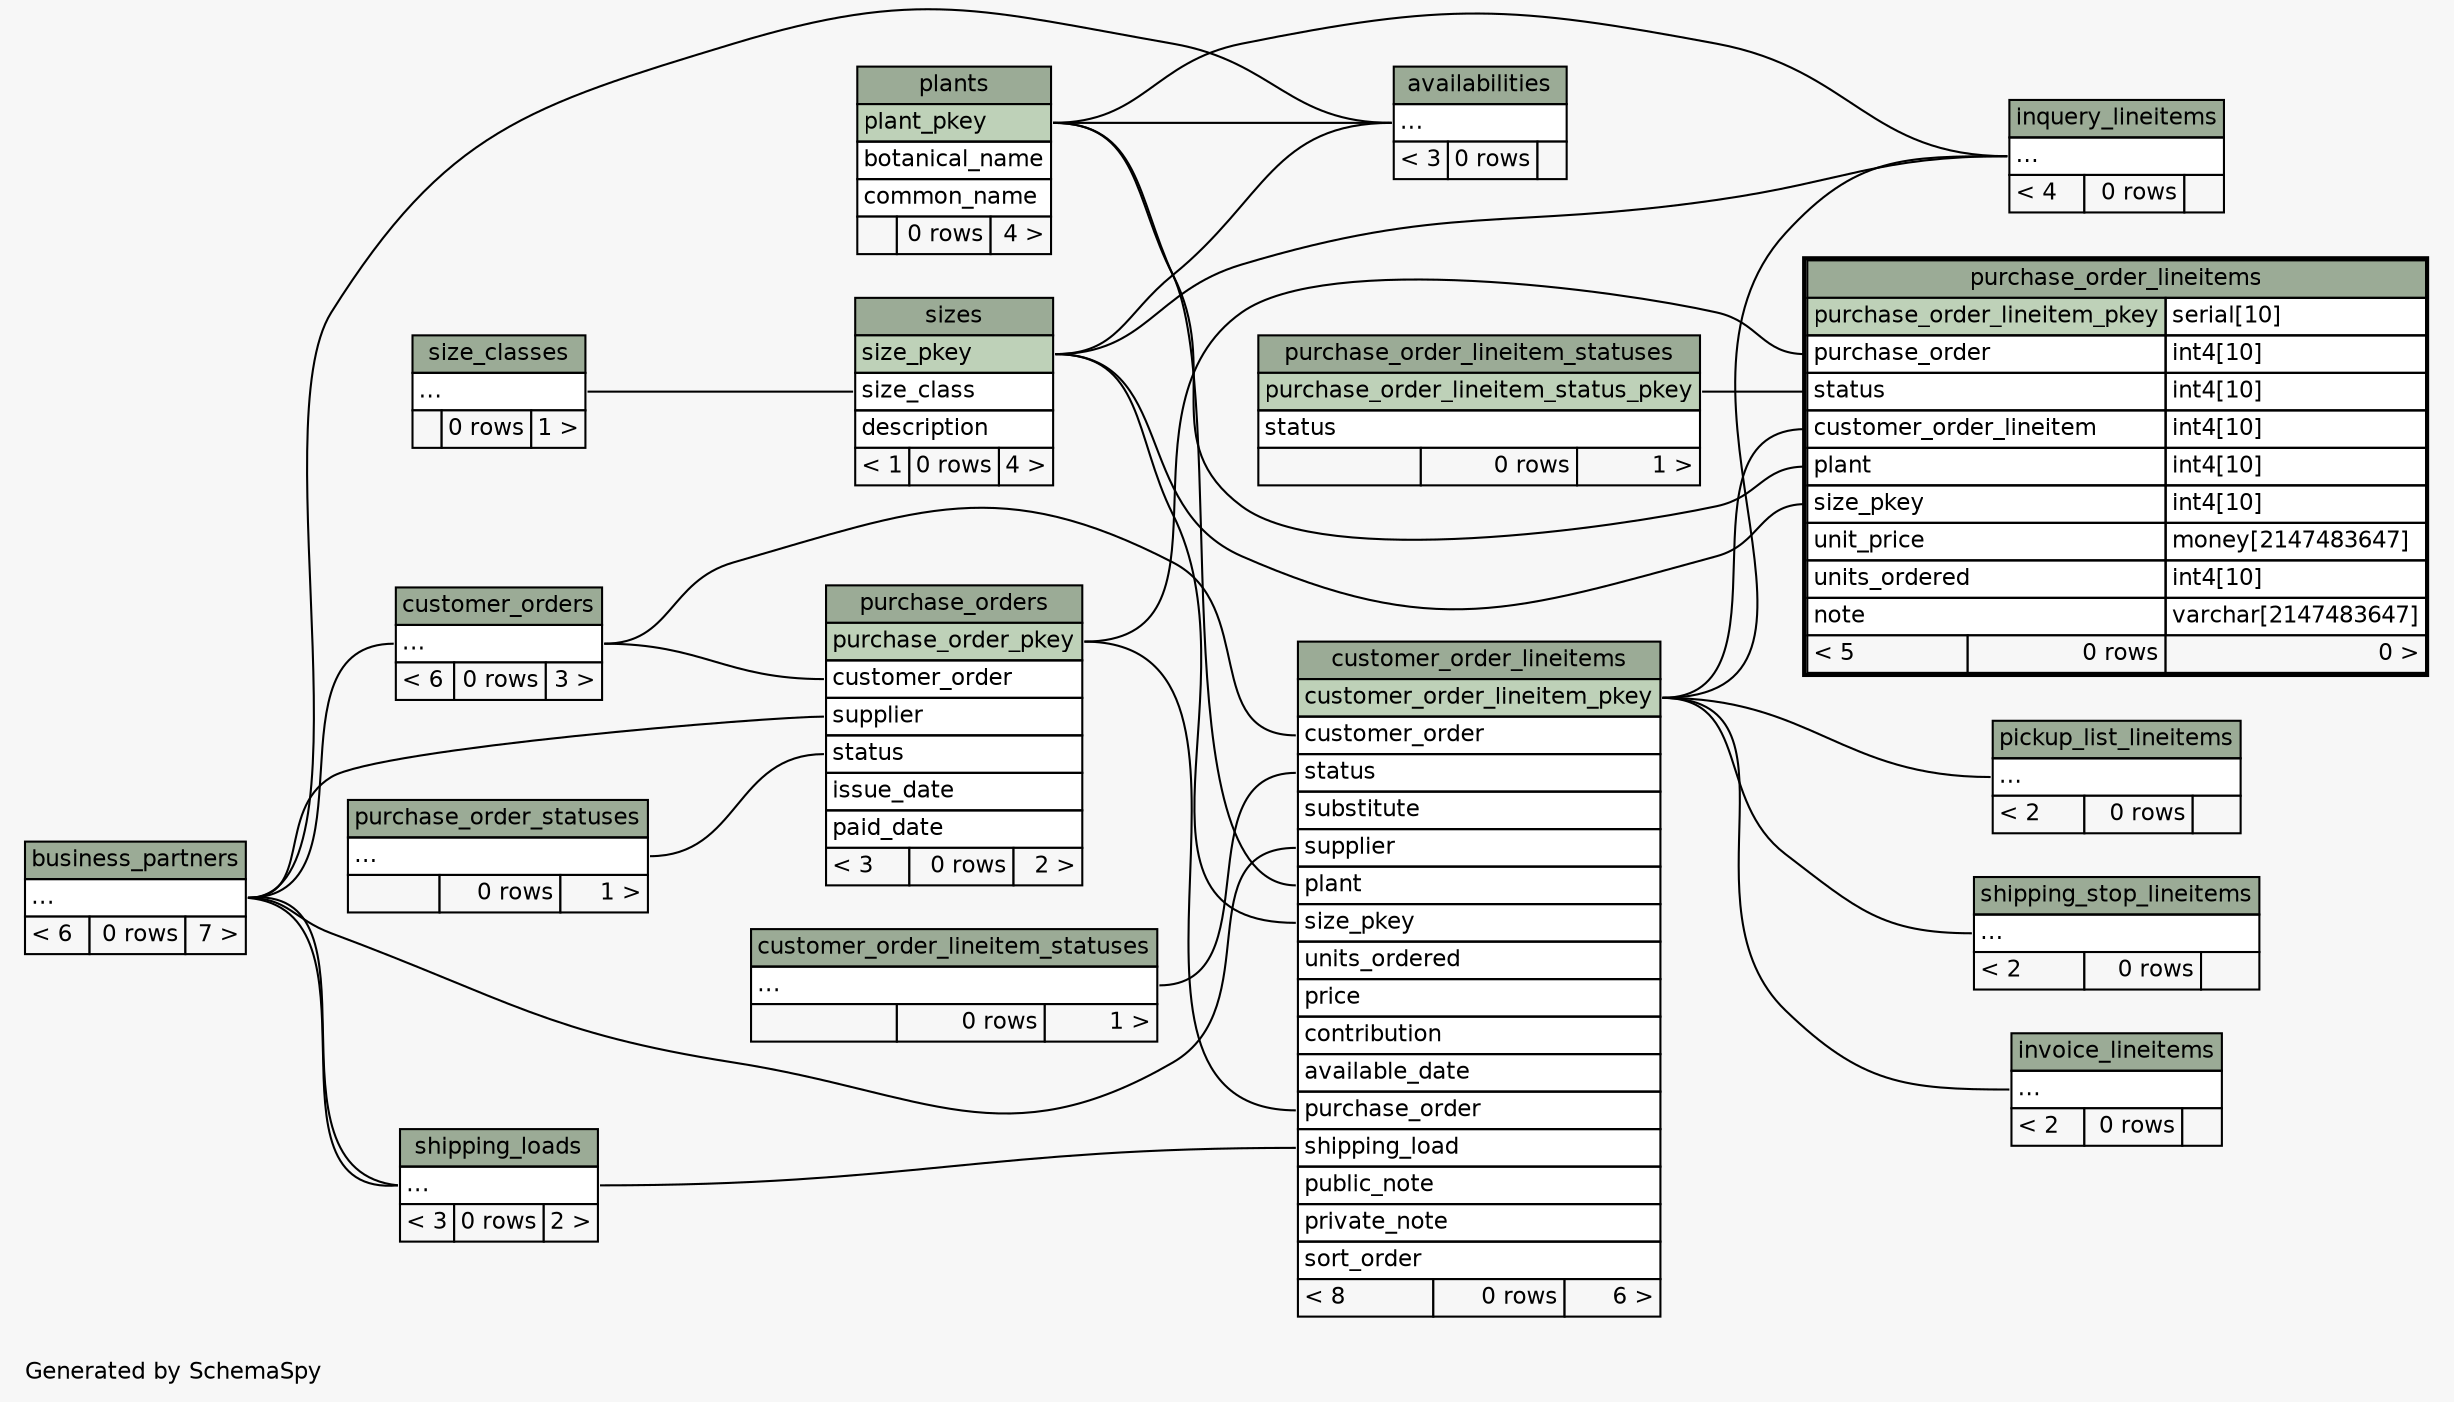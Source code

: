 // dot 2.20.2 on Linux 2.6.28-13-generic
// SchemaSpy rev 514
digraph "twoDegreesRelationshipsDiagram" {
  graph [
    rankdir="RL"
    bgcolor="#f7f7f7"
    label="\nGenerated by SchemaSpy"
    labeljust="l"
    nodesep="0.18"
    ranksep="0.46"
    fontname="Helvetica"
    fontsize="11"
  ];
  node [
    fontname="Helvetica"
    fontsize="11"
    shape="plaintext"
  ];
  edge [
    arrowsize="0.8"
  ];
  "availabilities":"elipses":w -> "plants":"plant_pkey":e [arrowhead=none arrowtail=crowodot];
  "availabilities":"elipses":w -> "sizes":"size_pkey":e [arrowhead=none arrowtail=crowodot];
  "availabilities":"elipses":w -> "business_partners":"elipses":e [arrowhead=none arrowtail=crowodot];
  "customer_order_lineitems":"customer_order":w -> "customer_orders":"elipses":e [arrowhead=none arrowtail=crowodot];
  "customer_order_lineitems":"plant":w -> "plants":"plant_pkey":e [arrowhead=none arrowtail=crowodot];
  "customer_order_lineitems":"purchase_order":w -> "purchase_orders":"purchase_order_pkey":e [arrowhead=none arrowtail=crowodot];
  "customer_order_lineitems":"shipping_load":w -> "shipping_loads":"elipses":e [arrowhead=none arrowtail=crowodot];
  "customer_order_lineitems":"size_pkey":w -> "sizes":"size_pkey":e [arrowhead=none arrowtail=crowodot];
  "customer_order_lineitems":"status":w -> "customer_order_lineitem_statuses":"elipses":e [arrowhead=none arrowtail=crowodot];
  "customer_order_lineitems":"supplier":w -> "business_partners":"elipses":e [arrowhead=none arrowtail=crowodot];
  "customer_orders":"elipses":w -> "business_partners":"elipses":e [arrowhead=none arrowtail=crowodot];
  "inquery_lineitems":"elipses":w -> "customer_order_lineitems":"customer_order_lineitem_pkey":e [arrowhead=none arrowtail=crowodot];
  "inquery_lineitems":"elipses":w -> "plants":"plant_pkey":e [arrowhead=none arrowtail=crowodot];
  "inquery_lineitems":"elipses":w -> "sizes":"size_pkey":e [arrowhead=none arrowtail=crowodot];
  "invoice_lineitems":"elipses":w -> "customer_order_lineitems":"customer_order_lineitem_pkey":e [arrowhead=none arrowtail=crowodot];
  "pickup_list_lineitems":"elipses":w -> "customer_order_lineitems":"customer_order_lineitem_pkey":e [arrowhead=none arrowtail=crowodot];
  "purchase_order_lineitems":"customer_order_lineitem":w -> "customer_order_lineitems":"customer_order_lineitem_pkey":e [arrowhead=none arrowtail=crowodot];
  "purchase_order_lineitems":"plant":w -> "plants":"plant_pkey":e [arrowhead=none arrowtail=crowodot];
  "purchase_order_lineitems":"purchase_order":w -> "purchase_orders":"purchase_order_pkey":e [arrowhead=none arrowtail=crowodot];
  "purchase_order_lineitems":"size_pkey":w -> "sizes":"size_pkey":e [arrowhead=none arrowtail=crowodot];
  "purchase_order_lineitems":"status":w -> "purchase_order_lineitem_statuses":"purchase_order_lineitem_status_pkey":e [arrowhead=none arrowtail=crowodot];
  "purchase_orders":"customer_order":w -> "customer_orders":"elipses":e [arrowhead=none arrowtail=crowodot];
  "purchase_orders":"status":w -> "purchase_order_statuses":"elipses":e [arrowhead=none arrowtail=crowodot];
  "purchase_orders":"supplier":w -> "business_partners":"elipses":e [arrowhead=none arrowtail=crowodot];
  "shipping_loads":"elipses":w -> "business_partners":"elipses":e [arrowhead=none arrowtail=crowodot];
  "shipping_loads":"elipses":w -> "business_partners":"elipses":e [arrowhead=none arrowtail=crowodot];
  "shipping_stop_lineitems":"elipses":w -> "customer_order_lineitems":"customer_order_lineitem_pkey":e [arrowhead=none arrowtail=crowodot];
  "sizes":"size_class":w -> "size_classes":"elipses":e [arrowhead=none arrowtail=crowodot];
  "availabilities" [
    label=<
    <TABLE BORDER="0" CELLBORDER="1" CELLSPACING="0" BGCOLOR="#ffffff">
      <TR><TD COLSPAN="3" BGCOLOR="#9bab96" ALIGN="CENTER">availabilities</TD></TR>
      <TR><TD PORT="elipses" COLSPAN="3" ALIGN="LEFT">...</TD></TR>
      <TR><TD ALIGN="LEFT" BGCOLOR="#f7f7f7">&lt; 3</TD><TD ALIGN="RIGHT" BGCOLOR="#f7f7f7">0 rows</TD><TD ALIGN="RIGHT" BGCOLOR="#f7f7f7">  </TD></TR>
    </TABLE>>
    URL="availabilities.html"
    tooltip="availabilities"
  ];
  "business_partners" [
    label=<
    <TABLE BORDER="0" CELLBORDER="1" CELLSPACING="0" BGCOLOR="#ffffff">
      <TR><TD COLSPAN="3" BGCOLOR="#9bab96" ALIGN="CENTER">business_partners</TD></TR>
      <TR><TD PORT="elipses" COLSPAN="3" ALIGN="LEFT">...</TD></TR>
      <TR><TD ALIGN="LEFT" BGCOLOR="#f7f7f7">&lt; 6</TD><TD ALIGN="RIGHT" BGCOLOR="#f7f7f7">0 rows</TD><TD ALIGN="RIGHT" BGCOLOR="#f7f7f7">7 &gt;</TD></TR>
    </TABLE>>
    URL="business_partners.html"
    tooltip="business_partners"
  ];
  "customer_order_lineitem_statuses" [
    label=<
    <TABLE BORDER="0" CELLBORDER="1" CELLSPACING="0" BGCOLOR="#ffffff">
      <TR><TD COLSPAN="3" BGCOLOR="#9bab96" ALIGN="CENTER">customer_order_lineitem_statuses</TD></TR>
      <TR><TD PORT="elipses" COLSPAN="3" ALIGN="LEFT">...</TD></TR>
      <TR><TD ALIGN="LEFT" BGCOLOR="#f7f7f7">  </TD><TD ALIGN="RIGHT" BGCOLOR="#f7f7f7">0 rows</TD><TD ALIGN="RIGHT" BGCOLOR="#f7f7f7">1 &gt;</TD></TR>
    </TABLE>>
    URL="customer_order_lineitem_statuses.html"
    tooltip="customer_order_lineitem_statuses"
  ];
  "customer_order_lineitems" [
    label=<
    <TABLE BORDER="0" CELLBORDER="1" CELLSPACING="0" BGCOLOR="#ffffff">
      <TR><TD COLSPAN="3" BGCOLOR="#9bab96" ALIGN="CENTER">customer_order_lineitems</TD></TR>
      <TR><TD PORT="customer_order_lineitem_pkey" COLSPAN="3" BGCOLOR="#bed1b8" ALIGN="LEFT">customer_order_lineitem_pkey</TD></TR>
      <TR><TD PORT="customer_order" COLSPAN="3" ALIGN="LEFT">customer_order</TD></TR>
      <TR><TD PORT="status" COLSPAN="3" ALIGN="LEFT">status</TD></TR>
      <TR><TD PORT="substitute" COLSPAN="3" ALIGN="LEFT">substitute</TD></TR>
      <TR><TD PORT="supplier" COLSPAN="3" ALIGN="LEFT">supplier</TD></TR>
      <TR><TD PORT="plant" COLSPAN="3" ALIGN="LEFT">plant</TD></TR>
      <TR><TD PORT="size_pkey" COLSPAN="3" ALIGN="LEFT">size_pkey</TD></TR>
      <TR><TD PORT="units_ordered" COLSPAN="3" ALIGN="LEFT">units_ordered</TD></TR>
      <TR><TD PORT="price" COLSPAN="3" ALIGN="LEFT">price</TD></TR>
      <TR><TD PORT="contribution" COLSPAN="3" ALIGN="LEFT">contribution</TD></TR>
      <TR><TD PORT="available_date" COLSPAN="3" ALIGN="LEFT">available_date</TD></TR>
      <TR><TD PORT="purchase_order" COLSPAN="3" ALIGN="LEFT">purchase_order</TD></TR>
      <TR><TD PORT="shipping_load" COLSPAN="3" ALIGN="LEFT">shipping_load</TD></TR>
      <TR><TD PORT="public_note" COLSPAN="3" ALIGN="LEFT">public_note</TD></TR>
      <TR><TD PORT="private_note" COLSPAN="3" ALIGN="LEFT">private_note</TD></TR>
      <TR><TD PORT="sort_order" COLSPAN="3" ALIGN="LEFT">sort_order</TD></TR>
      <TR><TD ALIGN="LEFT" BGCOLOR="#f7f7f7">&lt; 8</TD><TD ALIGN="RIGHT" BGCOLOR="#f7f7f7">0 rows</TD><TD ALIGN="RIGHT" BGCOLOR="#f7f7f7">6 &gt;</TD></TR>
    </TABLE>>
    URL="customer_order_lineitems.html"
    tooltip="customer_order_lineitems"
  ];
  "customer_orders" [
    label=<
    <TABLE BORDER="0" CELLBORDER="1" CELLSPACING="0" BGCOLOR="#ffffff">
      <TR><TD COLSPAN="3" BGCOLOR="#9bab96" ALIGN="CENTER">customer_orders</TD></TR>
      <TR><TD PORT="elipses" COLSPAN="3" ALIGN="LEFT">...</TD></TR>
      <TR><TD ALIGN="LEFT" BGCOLOR="#f7f7f7">&lt; 6</TD><TD ALIGN="RIGHT" BGCOLOR="#f7f7f7">0 rows</TD><TD ALIGN="RIGHT" BGCOLOR="#f7f7f7">3 &gt;</TD></TR>
    </TABLE>>
    URL="customer_orders.html"
    tooltip="customer_orders"
  ];
  "inquery_lineitems" [
    label=<
    <TABLE BORDER="0" CELLBORDER="1" CELLSPACING="0" BGCOLOR="#ffffff">
      <TR><TD COLSPAN="3" BGCOLOR="#9bab96" ALIGN="CENTER">inquery_lineitems</TD></TR>
      <TR><TD PORT="elipses" COLSPAN="3" ALIGN="LEFT">...</TD></TR>
      <TR><TD ALIGN="LEFT" BGCOLOR="#f7f7f7">&lt; 4</TD><TD ALIGN="RIGHT" BGCOLOR="#f7f7f7">0 rows</TD><TD ALIGN="RIGHT" BGCOLOR="#f7f7f7">  </TD></TR>
    </TABLE>>
    URL="inquery_lineitems.html"
    tooltip="inquery_lineitems"
  ];
  "invoice_lineitems" [
    label=<
    <TABLE BORDER="0" CELLBORDER="1" CELLSPACING="0" BGCOLOR="#ffffff">
      <TR><TD COLSPAN="3" BGCOLOR="#9bab96" ALIGN="CENTER">invoice_lineitems</TD></TR>
      <TR><TD PORT="elipses" COLSPAN="3" ALIGN="LEFT">...</TD></TR>
      <TR><TD ALIGN="LEFT" BGCOLOR="#f7f7f7">&lt; 2</TD><TD ALIGN="RIGHT" BGCOLOR="#f7f7f7">0 rows</TD><TD ALIGN="RIGHT" BGCOLOR="#f7f7f7">  </TD></TR>
    </TABLE>>
    URL="invoice_lineitems.html"
    tooltip="invoice_lineitems"
  ];
  "pickup_list_lineitems" [
    label=<
    <TABLE BORDER="0" CELLBORDER="1" CELLSPACING="0" BGCOLOR="#ffffff">
      <TR><TD COLSPAN="3" BGCOLOR="#9bab96" ALIGN="CENTER">pickup_list_lineitems</TD></TR>
      <TR><TD PORT="elipses" COLSPAN="3" ALIGN="LEFT">...</TD></TR>
      <TR><TD ALIGN="LEFT" BGCOLOR="#f7f7f7">&lt; 2</TD><TD ALIGN="RIGHT" BGCOLOR="#f7f7f7">0 rows</TD><TD ALIGN="RIGHT" BGCOLOR="#f7f7f7">  </TD></TR>
    </TABLE>>
    URL="pickup_list_lineitems.html"
    tooltip="pickup_list_lineitems"
  ];
  "plants" [
    label=<
    <TABLE BORDER="0" CELLBORDER="1" CELLSPACING="0" BGCOLOR="#ffffff">
      <TR><TD COLSPAN="3" BGCOLOR="#9bab96" ALIGN="CENTER">plants</TD></TR>
      <TR><TD PORT="plant_pkey" COLSPAN="3" BGCOLOR="#bed1b8" ALIGN="LEFT">plant_pkey</TD></TR>
      <TR><TD PORT="botanical_name" COLSPAN="3" ALIGN="LEFT">botanical_name</TD></TR>
      <TR><TD PORT="common_name" COLSPAN="3" ALIGN="LEFT">common_name</TD></TR>
      <TR><TD ALIGN="LEFT" BGCOLOR="#f7f7f7">  </TD><TD ALIGN="RIGHT" BGCOLOR="#f7f7f7">0 rows</TD><TD ALIGN="RIGHT" BGCOLOR="#f7f7f7">4 &gt;</TD></TR>
    </TABLE>>
    URL="plants.html"
    tooltip="plants"
  ];
  "purchase_order_lineitem_statuses" [
    label=<
    <TABLE BORDER="0" CELLBORDER="1" CELLSPACING="0" BGCOLOR="#ffffff">
      <TR><TD COLSPAN="3" BGCOLOR="#9bab96" ALIGN="CENTER">purchase_order_lineitem_statuses</TD></TR>
      <TR><TD PORT="purchase_order_lineitem_status_pkey" COLSPAN="3" BGCOLOR="#bed1b8" ALIGN="LEFT">purchase_order_lineitem_status_pkey</TD></TR>
      <TR><TD PORT="status" COLSPAN="3" ALIGN="LEFT">status</TD></TR>
      <TR><TD ALIGN="LEFT" BGCOLOR="#f7f7f7">  </TD><TD ALIGN="RIGHT" BGCOLOR="#f7f7f7">0 rows</TD><TD ALIGN="RIGHT" BGCOLOR="#f7f7f7">1 &gt;</TD></TR>
    </TABLE>>
    URL="purchase_order_lineitem_statuses.html"
    tooltip="purchase_order_lineitem_statuses"
  ];
  "purchase_order_lineitems" [
    label=<
    <TABLE BORDER="2" CELLBORDER="1" CELLSPACING="0" BGCOLOR="#ffffff">
      <TR><TD COLSPAN="3" BGCOLOR="#9bab96" ALIGN="CENTER">purchase_order_lineitems</TD></TR>
      <TR><TD PORT="purchase_order_lineitem_pkey" COLSPAN="2" BGCOLOR="#bed1b8" ALIGN="LEFT">purchase_order_lineitem_pkey</TD><TD PORT="purchase_order_lineitem_pkey.type" ALIGN="LEFT">serial[10]</TD></TR>
      <TR><TD PORT="purchase_order" COLSPAN="2" ALIGN="LEFT">purchase_order</TD><TD PORT="purchase_order.type" ALIGN="LEFT">int4[10]</TD></TR>
      <TR><TD PORT="status" COLSPAN="2" ALIGN="LEFT">status</TD><TD PORT="status.type" ALIGN="LEFT">int4[10]</TD></TR>
      <TR><TD PORT="customer_order_lineitem" COLSPAN="2" ALIGN="LEFT">customer_order_lineitem</TD><TD PORT="customer_order_lineitem.type" ALIGN="LEFT">int4[10]</TD></TR>
      <TR><TD PORT="plant" COLSPAN="2" ALIGN="LEFT">plant</TD><TD PORT="plant.type" ALIGN="LEFT">int4[10]</TD></TR>
      <TR><TD PORT="size_pkey" COLSPAN="2" ALIGN="LEFT">size_pkey</TD><TD PORT="size_pkey.type" ALIGN="LEFT">int4[10]</TD></TR>
      <TR><TD PORT="unit_price" COLSPAN="2" ALIGN="LEFT">unit_price</TD><TD PORT="unit_price.type" ALIGN="LEFT">money[2147483647]</TD></TR>
      <TR><TD PORT="units_ordered" COLSPAN="2" ALIGN="LEFT">units_ordered</TD><TD PORT="units_ordered.type" ALIGN="LEFT">int4[10]</TD></TR>
      <TR><TD PORT="note" COLSPAN="2" ALIGN="LEFT">note</TD><TD PORT="note.type" ALIGN="LEFT">varchar[2147483647]</TD></TR>
      <TR><TD ALIGN="LEFT" BGCOLOR="#f7f7f7">&lt; 5</TD><TD ALIGN="RIGHT" BGCOLOR="#f7f7f7">0 rows</TD><TD ALIGN="RIGHT" BGCOLOR="#f7f7f7">0 &gt;</TD></TR>
    </TABLE>>
    URL="purchase_order_lineitems.html"
    tooltip="purchase_order_lineitems"
  ];
  "purchase_order_statuses" [
    label=<
    <TABLE BORDER="0" CELLBORDER="1" CELLSPACING="0" BGCOLOR="#ffffff">
      <TR><TD COLSPAN="3" BGCOLOR="#9bab96" ALIGN="CENTER">purchase_order_statuses</TD></TR>
      <TR><TD PORT="elipses" COLSPAN="3" ALIGN="LEFT">...</TD></TR>
      <TR><TD ALIGN="LEFT" BGCOLOR="#f7f7f7">  </TD><TD ALIGN="RIGHT" BGCOLOR="#f7f7f7">0 rows</TD><TD ALIGN="RIGHT" BGCOLOR="#f7f7f7">1 &gt;</TD></TR>
    </TABLE>>
    URL="purchase_order_statuses.html"
    tooltip="purchase_order_statuses"
  ];
  "purchase_orders" [
    label=<
    <TABLE BORDER="0" CELLBORDER="1" CELLSPACING="0" BGCOLOR="#ffffff">
      <TR><TD COLSPAN="3" BGCOLOR="#9bab96" ALIGN="CENTER">purchase_orders</TD></TR>
      <TR><TD PORT="purchase_order_pkey" COLSPAN="3" BGCOLOR="#bed1b8" ALIGN="LEFT">purchase_order_pkey</TD></TR>
      <TR><TD PORT="customer_order" COLSPAN="3" ALIGN="LEFT">customer_order</TD></TR>
      <TR><TD PORT="supplier" COLSPAN="3" ALIGN="LEFT">supplier</TD></TR>
      <TR><TD PORT="status" COLSPAN="3" ALIGN="LEFT">status</TD></TR>
      <TR><TD PORT="issue_date" COLSPAN="3" ALIGN="LEFT">issue_date</TD></TR>
      <TR><TD PORT="paid_date" COLSPAN="3" ALIGN="LEFT">paid_date</TD></TR>
      <TR><TD ALIGN="LEFT" BGCOLOR="#f7f7f7">&lt; 3</TD><TD ALIGN="RIGHT" BGCOLOR="#f7f7f7">0 rows</TD><TD ALIGN="RIGHT" BGCOLOR="#f7f7f7">2 &gt;</TD></TR>
    </TABLE>>
    URL="purchase_orders.html"
    tooltip="purchase_orders"
  ];
  "shipping_loads" [
    label=<
    <TABLE BORDER="0" CELLBORDER="1" CELLSPACING="0" BGCOLOR="#ffffff">
      <TR><TD COLSPAN="3" BGCOLOR="#9bab96" ALIGN="CENTER">shipping_loads</TD></TR>
      <TR><TD PORT="elipses" COLSPAN="3" ALIGN="LEFT">...</TD></TR>
      <TR><TD ALIGN="LEFT" BGCOLOR="#f7f7f7">&lt; 3</TD><TD ALIGN="RIGHT" BGCOLOR="#f7f7f7">0 rows</TD><TD ALIGN="RIGHT" BGCOLOR="#f7f7f7">2 &gt;</TD></TR>
    </TABLE>>
    URL="shipping_loads.html"
    tooltip="shipping_loads"
  ];
  "shipping_stop_lineitems" [
    label=<
    <TABLE BORDER="0" CELLBORDER="1" CELLSPACING="0" BGCOLOR="#ffffff">
      <TR><TD COLSPAN="3" BGCOLOR="#9bab96" ALIGN="CENTER">shipping_stop_lineitems</TD></TR>
      <TR><TD PORT="elipses" COLSPAN="3" ALIGN="LEFT">...</TD></TR>
      <TR><TD ALIGN="LEFT" BGCOLOR="#f7f7f7">&lt; 2</TD><TD ALIGN="RIGHT" BGCOLOR="#f7f7f7">0 rows</TD><TD ALIGN="RIGHT" BGCOLOR="#f7f7f7">  </TD></TR>
    </TABLE>>
    URL="shipping_stop_lineitems.html"
    tooltip="shipping_stop_lineitems"
  ];
  "size_classes" [
    label=<
    <TABLE BORDER="0" CELLBORDER="1" CELLSPACING="0" BGCOLOR="#ffffff">
      <TR><TD COLSPAN="3" BGCOLOR="#9bab96" ALIGN="CENTER">size_classes</TD></TR>
      <TR><TD PORT="elipses" COLSPAN="3" ALIGN="LEFT">...</TD></TR>
      <TR><TD ALIGN="LEFT" BGCOLOR="#f7f7f7">  </TD><TD ALIGN="RIGHT" BGCOLOR="#f7f7f7">0 rows</TD><TD ALIGN="RIGHT" BGCOLOR="#f7f7f7">1 &gt;</TD></TR>
    </TABLE>>
    URL="size_classes.html"
    tooltip="size_classes"
  ];
  "sizes" [
    label=<
    <TABLE BORDER="0" CELLBORDER="1" CELLSPACING="0" BGCOLOR="#ffffff">
      <TR><TD COLSPAN="3" BGCOLOR="#9bab96" ALIGN="CENTER">sizes</TD></TR>
      <TR><TD PORT="size_pkey" COLSPAN="3" BGCOLOR="#bed1b8" ALIGN="LEFT">size_pkey</TD></TR>
      <TR><TD PORT="size_class" COLSPAN="3" ALIGN="LEFT">size_class</TD></TR>
      <TR><TD PORT="description" COLSPAN="3" ALIGN="LEFT">description</TD></TR>
      <TR><TD ALIGN="LEFT" BGCOLOR="#f7f7f7">&lt; 1</TD><TD ALIGN="RIGHT" BGCOLOR="#f7f7f7">0 rows</TD><TD ALIGN="RIGHT" BGCOLOR="#f7f7f7">4 &gt;</TD></TR>
    </TABLE>>
    URL="sizes.html"
    tooltip="sizes"
  ];
}
